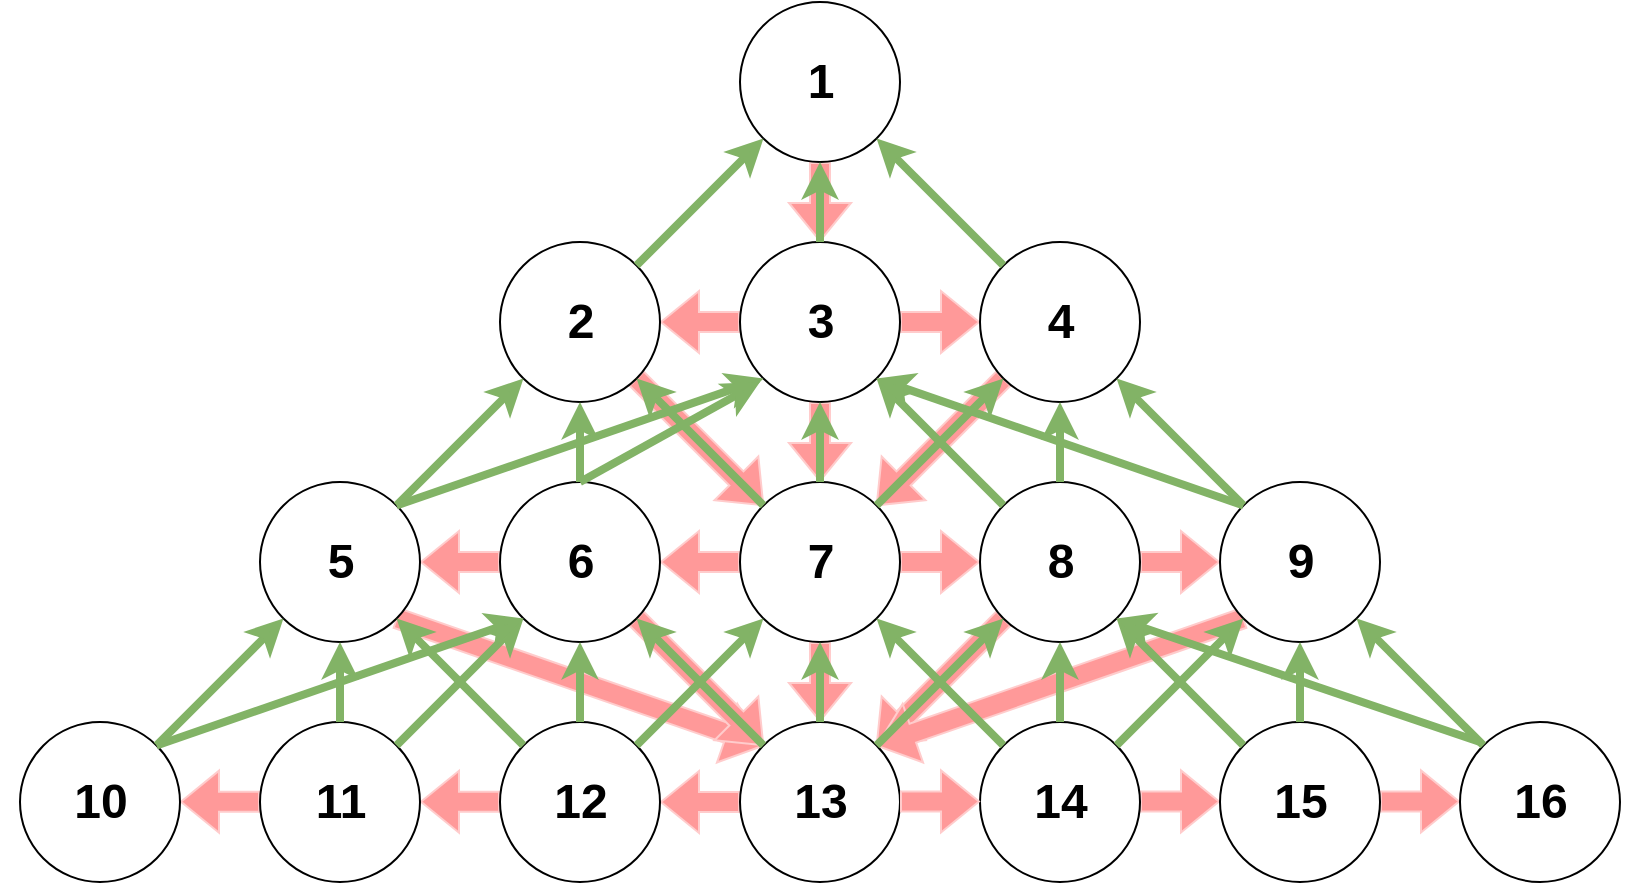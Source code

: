 <mxfile version="25.0.3">
  <diagram name="Страница — 1" id="iwtBzNyH_4DZ5jOQD0vN">
    <mxGraphModel dx="2194" dy="813" grid="1" gridSize="10" guides="1" tooltips="1" connect="1" arrows="1" fold="1" page="1" pageScale="1" pageWidth="827" pageHeight="1169" math="0" shadow="0">
      <root>
        <mxCell id="0" />
        <mxCell id="1" parent="0" />
        <mxCell id="U12bcbfDI1m44Yr_7txC-197" value="" style="shape=flexArrow;endArrow=classic;html=1;rounded=0;exitX=0.5;exitY=1;exitDx=0;exitDy=0;entryX=0.5;entryY=0;entryDx=0;entryDy=0;fillColor=#FF9999;strokeColor=#FFCCCC;" edge="1" parent="1">
          <mxGeometry width="50" height="50" relative="1" as="geometry">
            <mxPoint x="400" y="280" as="sourcePoint" />
            <mxPoint x="400" y="320" as="targetPoint" />
          </mxGeometry>
        </mxCell>
        <mxCell id="U12bcbfDI1m44Yr_7txC-198" value="" style="shape=flexArrow;endArrow=classic;html=1;rounded=0;exitX=0;exitY=0.5;exitDx=0;exitDy=0;entryX=1;entryY=0.5;entryDx=0;entryDy=0;fillColor=#FF9999;strokeColor=#FFCCCC;" edge="1" parent="1">
          <mxGeometry width="50" height="50" relative="1" as="geometry">
            <mxPoint x="360" y="360" as="sourcePoint" />
            <mxPoint x="320" y="360" as="targetPoint" />
          </mxGeometry>
        </mxCell>
        <mxCell id="U12bcbfDI1m44Yr_7txC-199" value="" style="shape=flexArrow;endArrow=classic;html=1;rounded=0;exitX=1;exitY=0.5;exitDx=0;exitDy=0;fillColor=#FF9999;strokeColor=#FFCCCC;" edge="1" parent="1">
          <mxGeometry width="50" height="50" relative="1" as="geometry">
            <mxPoint x="440" y="360" as="sourcePoint" />
            <mxPoint x="480" y="360" as="targetPoint" />
          </mxGeometry>
        </mxCell>
        <mxCell id="U12bcbfDI1m44Yr_7txC-200" value="" style="shape=flexArrow;endArrow=classic;html=1;rounded=0;exitX=0.5;exitY=1;exitDx=0;exitDy=0;entryX=0.5;entryY=0;entryDx=0;entryDy=0;fillColor=#FF9999;strokeColor=#FFCCCC;" edge="1" parent="1">
          <mxGeometry width="50" height="50" relative="1" as="geometry">
            <mxPoint x="400" y="400" as="sourcePoint" />
            <mxPoint x="400" y="440" as="targetPoint" />
          </mxGeometry>
        </mxCell>
        <mxCell id="U12bcbfDI1m44Yr_7txC-201" value="" style="shape=flexArrow;endArrow=classic;html=1;rounded=0;exitX=1;exitY=1;exitDx=0;exitDy=0;entryX=0;entryY=0;entryDx=0;entryDy=0;fillColor=#FF9999;strokeColor=#FFCCCC;" edge="1" parent="1">
          <mxGeometry width="50" height="50" relative="1" as="geometry">
            <mxPoint x="308" y="388" as="sourcePoint" />
            <mxPoint x="372" y="452" as="targetPoint" />
          </mxGeometry>
        </mxCell>
        <mxCell id="U12bcbfDI1m44Yr_7txC-202" value="" style="shape=flexArrow;endArrow=classic;html=1;rounded=0;exitX=0;exitY=1;exitDx=0;exitDy=0;fillColor=#FF9999;strokeColor=#FFCCCC;" edge="1" parent="1">
          <mxGeometry width="50" height="50" relative="1" as="geometry">
            <mxPoint x="492" y="388" as="sourcePoint" />
            <mxPoint x="428" y="452" as="targetPoint" />
          </mxGeometry>
        </mxCell>
        <mxCell id="U12bcbfDI1m44Yr_7txC-203" value="" style="shape=flexArrow;endArrow=classic;html=1;rounded=0;exitX=0;exitY=0.5;exitDx=0;exitDy=0;fillColor=#FF9999;strokeColor=#FFCCCC;" edge="1" parent="1">
          <mxGeometry width="50" height="50" relative="1" as="geometry">
            <mxPoint x="360" y="480" as="sourcePoint" />
            <mxPoint x="320" y="480" as="targetPoint" />
          </mxGeometry>
        </mxCell>
        <mxCell id="U12bcbfDI1m44Yr_7txC-204" value="" style="shape=flexArrow;endArrow=classic;html=1;rounded=0;exitX=0;exitY=0.5;exitDx=0;exitDy=0;entryX=1;entryY=0.5;entryDx=0;entryDy=0;fillColor=#FF9999;strokeColor=#FFCCCC;" edge="1" parent="1">
          <mxGeometry width="50" height="50" relative="1" as="geometry">
            <mxPoint x="240" y="480" as="sourcePoint" />
            <mxPoint x="200" y="480" as="targetPoint" />
          </mxGeometry>
        </mxCell>
        <mxCell id="U12bcbfDI1m44Yr_7txC-205" value="" style="shape=flexArrow;endArrow=classic;html=1;rounded=0;entryX=0;entryY=0.5;entryDx=0;entryDy=0;exitX=1;exitY=0.5;exitDx=0;exitDy=0;fillColor=#FF9999;strokeColor=#FFCCCC;" edge="1" parent="1">
          <mxGeometry width="50" height="50" relative="1" as="geometry">
            <mxPoint x="440" y="480" as="sourcePoint" />
            <mxPoint x="480" y="480" as="targetPoint" />
          </mxGeometry>
        </mxCell>
        <mxCell id="U12bcbfDI1m44Yr_7txC-206" value="" style="shape=flexArrow;endArrow=classic;html=1;rounded=0;entryX=0;entryY=0.5;entryDx=0;entryDy=0;exitX=1;exitY=0.5;exitDx=0;exitDy=0;fillColor=#FF9999;strokeColor=#FFCCCC;" edge="1" parent="1">
          <mxGeometry width="50" height="50" relative="1" as="geometry">
            <mxPoint x="560" y="480" as="sourcePoint" />
            <mxPoint x="600" y="480" as="targetPoint" />
          </mxGeometry>
        </mxCell>
        <mxCell id="U12bcbfDI1m44Yr_7txC-207" value="" style="shape=flexArrow;endArrow=classic;html=1;rounded=0;exitX=1;exitY=1;exitDx=0;exitDy=0;entryX=0;entryY=0;entryDx=0;entryDy=0;fillColor=#FF9999;strokeColor=#FFCCCC;" edge="1" parent="1">
          <mxGeometry width="50" height="50" relative="1" as="geometry">
            <mxPoint x="188" y="508" as="sourcePoint" />
            <mxPoint x="372" y="572" as="targetPoint" />
          </mxGeometry>
        </mxCell>
        <mxCell id="U12bcbfDI1m44Yr_7txC-208" value="" style="shape=flexArrow;endArrow=classic;html=1;rounded=0;exitX=1;exitY=1;exitDx=0;exitDy=0;entryX=0;entryY=0;entryDx=0;entryDy=0;fillColor=#FF9999;strokeColor=#FFCCCC;" edge="1" parent="1">
          <mxGeometry width="50" height="50" relative="1" as="geometry">
            <mxPoint x="308" y="508" as="sourcePoint" />
            <mxPoint x="372" y="572" as="targetPoint" />
          </mxGeometry>
        </mxCell>
        <mxCell id="U12bcbfDI1m44Yr_7txC-209" value="" style="shape=flexArrow;endArrow=classic;html=1;rounded=0;exitX=0.5;exitY=1;exitDx=0;exitDy=0;entryX=0.5;entryY=0;entryDx=0;entryDy=0;fillColor=#FF9999;strokeColor=#FFCCCC;" edge="1" parent="1">
          <mxGeometry width="50" height="50" relative="1" as="geometry">
            <mxPoint x="400" y="520" as="sourcePoint" />
            <mxPoint x="400" y="560" as="targetPoint" />
          </mxGeometry>
        </mxCell>
        <mxCell id="U12bcbfDI1m44Yr_7txC-210" value="" style="shape=flexArrow;endArrow=classic;html=1;rounded=0;entryX=1;entryY=0;entryDx=0;entryDy=0;exitX=0;exitY=1;exitDx=0;exitDy=0;fillColor=#FF9999;strokeColor=#FFCCCC;" edge="1" parent="1">
          <mxGeometry width="50" height="50" relative="1" as="geometry">
            <mxPoint x="492" y="508" as="sourcePoint" />
            <mxPoint x="428" y="572" as="targetPoint" />
          </mxGeometry>
        </mxCell>
        <mxCell id="U12bcbfDI1m44Yr_7txC-211" value="" style="shape=flexArrow;endArrow=classic;html=1;rounded=0;entryX=1;entryY=0;entryDx=0;entryDy=0;exitX=0;exitY=1;exitDx=0;exitDy=0;fillColor=#FF9999;strokeColor=#FFCCCC;" edge="1" parent="1">
          <mxGeometry width="50" height="50" relative="1" as="geometry">
            <mxPoint x="612" y="508" as="sourcePoint" />
            <mxPoint x="428" y="572" as="targetPoint" />
          </mxGeometry>
        </mxCell>
        <mxCell id="U12bcbfDI1m44Yr_7txC-212" value="" style="shape=flexArrow;endArrow=classic;html=1;rounded=0;entryX=1;entryY=0.5;entryDx=0;entryDy=0;exitX=0;exitY=0.5;exitDx=0;exitDy=0;fillColor=#FF9999;strokeColor=#FFCCCC;" edge="1" parent="1">
          <mxGeometry width="50" height="50" relative="1" as="geometry">
            <mxPoint x="360" y="600" as="sourcePoint" />
            <mxPoint x="320" y="600" as="targetPoint" />
          </mxGeometry>
        </mxCell>
        <mxCell id="U12bcbfDI1m44Yr_7txC-213" value="" style="shape=flexArrow;endArrow=classic;html=1;rounded=0;exitX=0;exitY=0.5;exitDx=0;exitDy=0;entryX=1;entryY=0.5;entryDx=0;entryDy=0;fillColor=#FF9999;strokeColor=#FFCCCC;" edge="1" parent="1">
          <mxGeometry width="50" height="50" relative="1" as="geometry">
            <mxPoint x="240" y="599.88" as="sourcePoint" />
            <mxPoint x="200" y="599.88" as="targetPoint" />
          </mxGeometry>
        </mxCell>
        <mxCell id="U12bcbfDI1m44Yr_7txC-214" value="" style="shape=flexArrow;endArrow=classic;html=1;rounded=0;exitX=0;exitY=0.5;exitDx=0;exitDy=0;entryX=1;entryY=0.5;entryDx=0;entryDy=0;fillColor=#FF9999;strokeColor=#FFCCCC;" edge="1" parent="1">
          <mxGeometry width="50" height="50" relative="1" as="geometry">
            <mxPoint x="120" y="599.86" as="sourcePoint" />
            <mxPoint x="80" y="599.86" as="targetPoint" />
          </mxGeometry>
        </mxCell>
        <mxCell id="U12bcbfDI1m44Yr_7txC-216" value="" style="shape=flexArrow;endArrow=classic;html=1;rounded=0;entryX=0;entryY=0.5;entryDx=0;entryDy=0;exitX=1;exitY=0.5;exitDx=0;exitDy=0;fillColor=#FF9999;strokeColor=#FFCCCC;" edge="1" parent="1">
          <mxGeometry width="50" height="50" relative="1" as="geometry">
            <mxPoint x="560" y="599.71" as="sourcePoint" />
            <mxPoint x="600" y="599.71" as="targetPoint" />
          </mxGeometry>
        </mxCell>
        <mxCell id="U12bcbfDI1m44Yr_7txC-217" value="" style="shape=flexArrow;endArrow=classic;html=1;rounded=0;entryX=0;entryY=0.5;entryDx=0;entryDy=0;exitX=1;exitY=0.5;exitDx=0;exitDy=0;fillColor=#FF9999;strokeColor=#FFCCCC;" edge="1" parent="1">
          <mxGeometry width="50" height="50" relative="1" as="geometry">
            <mxPoint x="680" y="599.71" as="sourcePoint" />
            <mxPoint x="720" y="599.71" as="targetPoint" />
          </mxGeometry>
        </mxCell>
        <mxCell id="U12bcbfDI1m44Yr_7txC-1" value="" style="ellipse;whiteSpace=wrap;html=1;aspect=fixed;" vertex="1" parent="1">
          <mxGeometry x="120" y="440" width="80" height="80" as="geometry" />
        </mxCell>
        <mxCell id="U12bcbfDI1m44Yr_7txC-2" value="" style="ellipse;whiteSpace=wrap;html=1;aspect=fixed;" vertex="1" parent="1">
          <mxGeometry x="360" y="440" width="80" height="80" as="geometry" />
        </mxCell>
        <mxCell id="U12bcbfDI1m44Yr_7txC-3" value="" style="ellipse;whiteSpace=wrap;html=1;aspect=fixed;" vertex="1" parent="1">
          <mxGeometry x="480" y="440" width="80" height="80" as="geometry" />
        </mxCell>
        <mxCell id="U12bcbfDI1m44Yr_7txC-4" value="" style="ellipse;whiteSpace=wrap;html=1;aspect=fixed;" vertex="1" parent="1">
          <mxGeometry x="600" y="440" width="80" height="80" as="geometry" />
        </mxCell>
        <mxCell id="U12bcbfDI1m44Yr_7txC-5" value="" style="ellipse;whiteSpace=wrap;html=1;aspect=fixed;" vertex="1" parent="1">
          <mxGeometry x="240" y="440" width="80" height="80" as="geometry" />
        </mxCell>
        <mxCell id="U12bcbfDI1m44Yr_7txC-6" value="" style="ellipse;whiteSpace=wrap;html=1;aspect=fixed;" vertex="1" parent="1">
          <mxGeometry x="240" y="320" width="80" height="80" as="geometry" />
        </mxCell>
        <mxCell id="U12bcbfDI1m44Yr_7txC-7" value="" style="ellipse;whiteSpace=wrap;html=1;aspect=fixed;" vertex="1" parent="1">
          <mxGeometry x="360" y="320" width="80" height="80" as="geometry" />
        </mxCell>
        <mxCell id="U12bcbfDI1m44Yr_7txC-8" value="" style="ellipse;whiteSpace=wrap;html=1;aspect=fixed;" vertex="1" parent="1">
          <mxGeometry x="480" y="320" width="80" height="80" as="geometry" />
        </mxCell>
        <mxCell id="U12bcbfDI1m44Yr_7txC-9" value="" style="ellipse;whiteSpace=wrap;html=1;aspect=fixed;" vertex="1" parent="1">
          <mxGeometry x="360" y="200" width="80" height="80" as="geometry" />
        </mxCell>
        <mxCell id="U12bcbfDI1m44Yr_7txC-10" value="" style="ellipse;whiteSpace=wrap;html=1;aspect=fixed;" vertex="1" parent="1">
          <mxGeometry y="560" width="80" height="80" as="geometry" />
        </mxCell>
        <mxCell id="U12bcbfDI1m44Yr_7txC-11" value="" style="ellipse;whiteSpace=wrap;html=1;aspect=fixed;" vertex="1" parent="1">
          <mxGeometry x="120" y="560" width="80" height="80" as="geometry" />
        </mxCell>
        <mxCell id="U12bcbfDI1m44Yr_7txC-12" value="" style="ellipse;whiteSpace=wrap;html=1;aspect=fixed;" vertex="1" parent="1">
          <mxGeometry x="240" y="560" width="80" height="80" as="geometry" />
        </mxCell>
        <mxCell id="U12bcbfDI1m44Yr_7txC-13" value="" style="ellipse;whiteSpace=wrap;html=1;aspect=fixed;" vertex="1" parent="1">
          <mxGeometry x="360" y="560" width="80" height="80" as="geometry" />
        </mxCell>
        <mxCell id="U12bcbfDI1m44Yr_7txC-14" value="" style="ellipse;whiteSpace=wrap;html=1;aspect=fixed;" vertex="1" parent="1">
          <mxGeometry x="480" y="560" width="80" height="80" as="geometry" />
        </mxCell>
        <mxCell id="U12bcbfDI1m44Yr_7txC-15" value="" style="ellipse;whiteSpace=wrap;html=1;aspect=fixed;" vertex="1" parent="1">
          <mxGeometry x="600" y="560" width="80" height="80" as="geometry" />
        </mxCell>
        <mxCell id="U12bcbfDI1m44Yr_7txC-16" value="" style="ellipse;whiteSpace=wrap;html=1;aspect=fixed;" vertex="1" parent="1">
          <mxGeometry x="720" y="560" width="80" height="80" as="geometry" />
        </mxCell>
        <mxCell id="U12bcbfDI1m44Yr_7txC-19" value="" style="endArrow=classic;html=1;rounded=0;exitX=1;exitY=0;exitDx=0;exitDy=0;fillColor=#d5e8d4;strokeColor=#82b366;strokeWidth=4;" edge="1" parent="1" source="U12bcbfDI1m44Yr_7txC-11" target="U12bcbfDI1m44Yr_7txC-5">
          <mxGeometry width="50" height="50" relative="1" as="geometry">
            <mxPoint x="390" y="510" as="sourcePoint" />
            <mxPoint x="440" y="460" as="targetPoint" />
          </mxGeometry>
        </mxCell>
        <mxCell id="U12bcbfDI1m44Yr_7txC-20" value="" style="endArrow=classic;html=1;rounded=0;exitX=1;exitY=0;exitDx=0;exitDy=0;entryX=0;entryY=1;entryDx=0;entryDy=0;fillColor=#d5e8d4;strokeColor=#82b366;strokeWidth=4;" edge="1" parent="1" source="U12bcbfDI1m44Yr_7txC-10" target="U12bcbfDI1m44Yr_7txC-1">
          <mxGeometry width="50" height="50" relative="1" as="geometry">
            <mxPoint x="390" y="510" as="sourcePoint" />
            <mxPoint x="440" y="460" as="targetPoint" />
          </mxGeometry>
        </mxCell>
        <mxCell id="U12bcbfDI1m44Yr_7txC-21" value="" style="endArrow=classic;html=1;rounded=0;exitX=1;exitY=0;exitDx=0;exitDy=0;entryX=0;entryY=1;entryDx=0;entryDy=0;fillColor=#d5e8d4;strokeColor=#82b366;strokeWidth=4;" edge="1" parent="1" source="U12bcbfDI1m44Yr_7txC-10" target="U12bcbfDI1m44Yr_7txC-5">
          <mxGeometry width="50" height="50" relative="1" as="geometry">
            <mxPoint x="390" y="510" as="sourcePoint" />
            <mxPoint x="440" y="460" as="targetPoint" />
          </mxGeometry>
        </mxCell>
        <mxCell id="U12bcbfDI1m44Yr_7txC-22" value="" style="endArrow=classic;html=1;rounded=0;exitX=0.5;exitY=0;exitDx=0;exitDy=0;entryX=0.5;entryY=1;entryDx=0;entryDy=0;fillColor=#d5e8d4;strokeColor=#82b366;strokeWidth=4;" edge="1" parent="1" source="U12bcbfDI1m44Yr_7txC-11" target="U12bcbfDI1m44Yr_7txC-1">
          <mxGeometry width="50" height="50" relative="1" as="geometry">
            <mxPoint x="390" y="510" as="sourcePoint" />
            <mxPoint x="440" y="460" as="targetPoint" />
          </mxGeometry>
        </mxCell>
        <mxCell id="U12bcbfDI1m44Yr_7txC-23" value="" style="endArrow=classic;html=1;rounded=0;exitX=0.5;exitY=0;exitDx=0;exitDy=0;entryX=0.5;entryY=1;entryDx=0;entryDy=0;fillColor=#d5e8d4;strokeColor=#82b366;strokeWidth=4;" edge="1" parent="1" source="U12bcbfDI1m44Yr_7txC-12" target="U12bcbfDI1m44Yr_7txC-5">
          <mxGeometry width="50" height="50" relative="1" as="geometry">
            <mxPoint x="390" y="510" as="sourcePoint" />
            <mxPoint x="440" y="460" as="targetPoint" />
          </mxGeometry>
        </mxCell>
        <mxCell id="U12bcbfDI1m44Yr_7txC-24" value="" style="endArrow=classic;html=1;rounded=0;exitX=1;exitY=0;exitDx=0;exitDy=0;entryX=0;entryY=1;entryDx=0;entryDy=0;fillColor=#d5e8d4;strokeColor=#82b366;strokeWidth=4;" edge="1" parent="1" source="U12bcbfDI1m44Yr_7txC-12" target="U12bcbfDI1m44Yr_7txC-2">
          <mxGeometry width="50" height="50" relative="1" as="geometry">
            <mxPoint x="390" y="510" as="sourcePoint" />
            <mxPoint x="370" y="520" as="targetPoint" />
          </mxGeometry>
        </mxCell>
        <mxCell id="U12bcbfDI1m44Yr_7txC-25" value="" style="endArrow=classic;html=1;rounded=0;exitX=0.5;exitY=0;exitDx=0;exitDy=0;entryX=0.5;entryY=1;entryDx=0;entryDy=0;fillColor=#d5e8d4;strokeColor=#82b366;strokeWidth=4;" edge="1" parent="1" source="U12bcbfDI1m44Yr_7txC-13" target="U12bcbfDI1m44Yr_7txC-2">
          <mxGeometry width="50" height="50" relative="1" as="geometry">
            <mxPoint x="390" y="510" as="sourcePoint" />
            <mxPoint x="440" y="460" as="targetPoint" />
          </mxGeometry>
        </mxCell>
        <mxCell id="U12bcbfDI1m44Yr_7txC-26" value="" style="endArrow=classic;html=1;rounded=0;exitX=1;exitY=0;exitDx=0;exitDy=0;fillColor=#d5e8d4;strokeColor=#82b366;strokeWidth=4;" edge="1" parent="1" source="U12bcbfDI1m44Yr_7txC-13" target="U12bcbfDI1m44Yr_7txC-3">
          <mxGeometry width="50" height="50" relative="1" as="geometry">
            <mxPoint x="390" y="510" as="sourcePoint" />
            <mxPoint x="440" y="460" as="targetPoint" />
          </mxGeometry>
        </mxCell>
        <mxCell id="U12bcbfDI1m44Yr_7txC-27" value="" style="endArrow=classic;html=1;rounded=0;exitX=0;exitY=0;exitDx=0;exitDy=0;entryX=1;entryY=1;entryDx=0;entryDy=0;fillColor=#d5e8d4;strokeColor=#82b366;strokeWidth=4;" edge="1" parent="1" source="U12bcbfDI1m44Yr_7txC-13" target="U12bcbfDI1m44Yr_7txC-5">
          <mxGeometry width="50" height="50" relative="1" as="geometry">
            <mxPoint x="390" y="510" as="sourcePoint" />
            <mxPoint x="440" y="460" as="targetPoint" />
          </mxGeometry>
        </mxCell>
        <mxCell id="U12bcbfDI1m44Yr_7txC-28" value="" style="endArrow=classic;html=1;rounded=0;exitX=0.5;exitY=0;exitDx=0;exitDy=0;entryX=0.5;entryY=1;entryDx=0;entryDy=0;fillColor=#d5e8d4;strokeColor=#82b366;strokeWidth=4;" edge="1" parent="1" source="U12bcbfDI1m44Yr_7txC-14" target="U12bcbfDI1m44Yr_7txC-3">
          <mxGeometry width="50" height="50" relative="1" as="geometry">
            <mxPoint x="390" y="510" as="sourcePoint" />
            <mxPoint x="440" y="460" as="targetPoint" />
          </mxGeometry>
        </mxCell>
        <mxCell id="U12bcbfDI1m44Yr_7txC-29" value="" style="endArrow=classic;html=1;rounded=0;fillColor=#d5e8d4;strokeColor=#82b366;strokeWidth=4;" edge="1" parent="1" source="U12bcbfDI1m44Yr_7txC-14" target="U12bcbfDI1m44Yr_7txC-2">
          <mxGeometry width="50" height="50" relative="1" as="geometry">
            <mxPoint x="390" y="510" as="sourcePoint" />
            <mxPoint x="440" y="460" as="targetPoint" />
          </mxGeometry>
        </mxCell>
        <mxCell id="U12bcbfDI1m44Yr_7txC-32" value="" style="endArrow=classic;html=1;rounded=0;exitX=1;exitY=0;exitDx=0;exitDy=0;entryX=0;entryY=1;entryDx=0;entryDy=0;fillColor=#d5e8d4;strokeColor=#82b366;strokeWidth=4;" edge="1" parent="1" source="U12bcbfDI1m44Yr_7txC-14" target="U12bcbfDI1m44Yr_7txC-4">
          <mxGeometry width="50" height="50" relative="1" as="geometry">
            <mxPoint x="390" y="510" as="sourcePoint" />
            <mxPoint x="440" y="460" as="targetPoint" />
          </mxGeometry>
        </mxCell>
        <mxCell id="U12bcbfDI1m44Yr_7txC-33" value="" style="endArrow=classic;html=1;rounded=0;exitX=0;exitY=0;exitDx=0;exitDy=0;fillColor=#d5e8d4;strokeColor=#82b366;strokeWidth=4;" edge="1" parent="1" source="U12bcbfDI1m44Yr_7txC-12" target="U12bcbfDI1m44Yr_7txC-1">
          <mxGeometry width="50" height="50" relative="1" as="geometry">
            <mxPoint x="390" y="510" as="sourcePoint" />
            <mxPoint x="440" y="460" as="targetPoint" />
          </mxGeometry>
        </mxCell>
        <mxCell id="U12bcbfDI1m44Yr_7txC-34" value="" style="endArrow=classic;html=1;rounded=0;exitX=0;exitY=0;exitDx=0;exitDy=0;fillColor=#d5e8d4;strokeColor=#82b366;strokeWidth=4;" edge="1" parent="1" source="U12bcbfDI1m44Yr_7txC-15" target="U12bcbfDI1m44Yr_7txC-3">
          <mxGeometry width="50" height="50" relative="1" as="geometry">
            <mxPoint x="390" y="510" as="sourcePoint" />
            <mxPoint x="440" y="460" as="targetPoint" />
          </mxGeometry>
        </mxCell>
        <mxCell id="U12bcbfDI1m44Yr_7txC-35" value="" style="endArrow=classic;html=1;rounded=0;exitX=0.5;exitY=0;exitDx=0;exitDy=0;entryX=0.5;entryY=1;entryDx=0;entryDy=0;fillColor=#d5e8d4;strokeColor=#82b366;strokeWidth=4;" edge="1" parent="1" source="U12bcbfDI1m44Yr_7txC-15" target="U12bcbfDI1m44Yr_7txC-4">
          <mxGeometry width="50" height="50" relative="1" as="geometry">
            <mxPoint x="390" y="510" as="sourcePoint" />
            <mxPoint x="440" y="460" as="targetPoint" />
          </mxGeometry>
        </mxCell>
        <mxCell id="U12bcbfDI1m44Yr_7txC-36" value="" style="endArrow=classic;html=1;rounded=0;exitX=0;exitY=0;exitDx=0;exitDy=0;fillColor=#d5e8d4;strokeColor=#82b366;strokeWidth=4;" edge="1" parent="1" source="U12bcbfDI1m44Yr_7txC-16" target="U12bcbfDI1m44Yr_7txC-4">
          <mxGeometry width="50" height="50" relative="1" as="geometry">
            <mxPoint x="390" y="510" as="sourcePoint" />
            <mxPoint x="440" y="460" as="targetPoint" />
          </mxGeometry>
        </mxCell>
        <mxCell id="U12bcbfDI1m44Yr_7txC-37" value="" style="endArrow=classic;html=1;rounded=0;entryX=1;entryY=1;entryDx=0;entryDy=0;fillColor=#d5e8d4;strokeColor=#82b366;strokeWidth=4;" edge="1" parent="1" target="U12bcbfDI1m44Yr_7txC-3">
          <mxGeometry width="50" height="50" relative="1" as="geometry">
            <mxPoint x="730" y="570" as="sourcePoint" />
            <mxPoint x="440" y="460" as="targetPoint" />
          </mxGeometry>
        </mxCell>
        <mxCell id="U12bcbfDI1m44Yr_7txC-38" value="" style="endArrow=classic;html=1;rounded=0;exitX=1;exitY=0;exitDx=0;exitDy=0;fillColor=#d5e8d4;strokeColor=#82b366;strokeWidth=4;" edge="1" parent="1" source="U12bcbfDI1m44Yr_7txC-1" target="U12bcbfDI1m44Yr_7txC-6">
          <mxGeometry width="50" height="50" relative="1" as="geometry">
            <mxPoint x="390" y="510" as="sourcePoint" />
            <mxPoint x="440" y="460" as="targetPoint" />
          </mxGeometry>
        </mxCell>
        <mxCell id="U12bcbfDI1m44Yr_7txC-39" value="" style="endArrow=classic;html=1;rounded=0;exitX=1;exitY=0;exitDx=0;exitDy=0;entryX=0;entryY=1;entryDx=0;entryDy=0;fillColor=#d5e8d4;strokeColor=#82b366;strokeWidth=4;" edge="1" parent="1" source="U12bcbfDI1m44Yr_7txC-1" target="U12bcbfDI1m44Yr_7txC-7">
          <mxGeometry width="50" height="50" relative="1" as="geometry">
            <mxPoint x="390" y="510" as="sourcePoint" />
            <mxPoint x="440" y="460" as="targetPoint" />
          </mxGeometry>
        </mxCell>
        <mxCell id="U12bcbfDI1m44Yr_7txC-40" value="" style="endArrow=classic;html=1;rounded=0;exitX=0.5;exitY=0;exitDx=0;exitDy=0;entryX=0.5;entryY=1;entryDx=0;entryDy=0;fillColor=#d5e8d4;strokeColor=#82b366;strokeWidth=4;" edge="1" parent="1" source="U12bcbfDI1m44Yr_7txC-5" target="U12bcbfDI1m44Yr_7txC-6">
          <mxGeometry width="50" height="50" relative="1" as="geometry">
            <mxPoint x="390" y="510" as="sourcePoint" />
            <mxPoint x="440" y="460" as="targetPoint" />
          </mxGeometry>
        </mxCell>
        <mxCell id="U12bcbfDI1m44Yr_7txC-41" value="" style="endArrow=classic;html=1;rounded=0;exitX=0.5;exitY=0;exitDx=0;exitDy=0;fillColor=#d5e8d4;strokeColor=#82b366;strokeWidth=4;" edge="1" parent="1" source="U12bcbfDI1m44Yr_7txC-5">
          <mxGeometry width="50" height="50" relative="1" as="geometry">
            <mxPoint x="390" y="510" as="sourcePoint" />
            <mxPoint x="370" y="390" as="targetPoint" />
          </mxGeometry>
        </mxCell>
        <mxCell id="U12bcbfDI1m44Yr_7txC-42" value="" style="endArrow=classic;html=1;rounded=0;exitX=0;exitY=0;exitDx=0;exitDy=0;entryX=1;entryY=1;entryDx=0;entryDy=0;fillColor=#d5e8d4;strokeColor=#82b366;strokeWidth=4;" edge="1" parent="1" source="U12bcbfDI1m44Yr_7txC-2" target="U12bcbfDI1m44Yr_7txC-6">
          <mxGeometry width="50" height="50" relative="1" as="geometry">
            <mxPoint x="390" y="510" as="sourcePoint" />
            <mxPoint x="440" y="460" as="targetPoint" />
          </mxGeometry>
        </mxCell>
        <mxCell id="U12bcbfDI1m44Yr_7txC-43" value="" style="endArrow=classic;html=1;rounded=0;exitX=0.5;exitY=0;exitDx=0;exitDy=0;entryX=0.5;entryY=1;entryDx=0;entryDy=0;fillColor=#d5e8d4;strokeColor=#82b366;strokeWidth=4;" edge="1" parent="1" source="U12bcbfDI1m44Yr_7txC-2" target="U12bcbfDI1m44Yr_7txC-7">
          <mxGeometry width="50" height="50" relative="1" as="geometry">
            <mxPoint x="390" y="510" as="sourcePoint" />
            <mxPoint x="440" y="460" as="targetPoint" />
          </mxGeometry>
        </mxCell>
        <mxCell id="U12bcbfDI1m44Yr_7txC-44" value="" style="endArrow=classic;html=1;rounded=0;exitX=1;exitY=0;exitDx=0;exitDy=0;fillColor=#d5e8d4;strokeColor=#82b366;strokeWidth=4;" edge="1" parent="1" source="U12bcbfDI1m44Yr_7txC-2" target="U12bcbfDI1m44Yr_7txC-8">
          <mxGeometry width="50" height="50" relative="1" as="geometry">
            <mxPoint x="390" y="510" as="sourcePoint" />
            <mxPoint x="440" y="460" as="targetPoint" />
          </mxGeometry>
        </mxCell>
        <mxCell id="U12bcbfDI1m44Yr_7txC-45" value="" style="endArrow=classic;html=1;rounded=0;exitX=0;exitY=0;exitDx=0;exitDy=0;fillColor=#d5e8d4;strokeColor=#82b366;strokeWidth=4;" edge="1" parent="1" source="U12bcbfDI1m44Yr_7txC-3" target="U12bcbfDI1m44Yr_7txC-7">
          <mxGeometry width="50" height="50" relative="1" as="geometry">
            <mxPoint x="390" y="510" as="sourcePoint" />
            <mxPoint x="440" y="460" as="targetPoint" />
          </mxGeometry>
        </mxCell>
        <mxCell id="U12bcbfDI1m44Yr_7txC-46" value="" style="endArrow=classic;html=1;rounded=0;exitX=0.5;exitY=0;exitDx=0;exitDy=0;entryX=0.5;entryY=1;entryDx=0;entryDy=0;fillColor=#d5e8d4;strokeColor=#82b366;strokeWidth=4;" edge="1" parent="1" source="U12bcbfDI1m44Yr_7txC-3" target="U12bcbfDI1m44Yr_7txC-8">
          <mxGeometry width="50" height="50" relative="1" as="geometry">
            <mxPoint x="390" y="510" as="sourcePoint" />
            <mxPoint x="440" y="460" as="targetPoint" />
          </mxGeometry>
        </mxCell>
        <mxCell id="U12bcbfDI1m44Yr_7txC-47" value="" style="endArrow=classic;html=1;rounded=0;exitX=0;exitY=0;exitDx=0;exitDy=0;fillColor=#d5e8d4;strokeColor=#82b366;strokeWidth=4;" edge="1" parent="1" source="U12bcbfDI1m44Yr_7txC-4" target="U12bcbfDI1m44Yr_7txC-8">
          <mxGeometry width="50" height="50" relative="1" as="geometry">
            <mxPoint x="390" y="510" as="sourcePoint" />
            <mxPoint x="440" y="460" as="targetPoint" />
          </mxGeometry>
        </mxCell>
        <mxCell id="U12bcbfDI1m44Yr_7txC-48" value="" style="endArrow=classic;html=1;rounded=0;exitX=0;exitY=0;exitDx=0;exitDy=0;entryX=1;entryY=1;entryDx=0;entryDy=0;fillColor=#d5e8d4;strokeColor=#82b366;strokeWidth=4;" edge="1" parent="1" source="U12bcbfDI1m44Yr_7txC-4" target="U12bcbfDI1m44Yr_7txC-7">
          <mxGeometry width="50" height="50" relative="1" as="geometry">
            <mxPoint x="390" y="510" as="sourcePoint" />
            <mxPoint x="440" y="460" as="targetPoint" />
          </mxGeometry>
        </mxCell>
        <mxCell id="U12bcbfDI1m44Yr_7txC-49" value="" style="endArrow=classic;html=1;rounded=0;exitX=1;exitY=0;exitDx=0;exitDy=0;fillColor=#d5e8d4;strokeColor=#82b366;strokeWidth=4;" edge="1" parent="1" source="U12bcbfDI1m44Yr_7txC-6" target="U12bcbfDI1m44Yr_7txC-9">
          <mxGeometry width="50" height="50" relative="1" as="geometry">
            <mxPoint x="390" y="510" as="sourcePoint" />
            <mxPoint x="440" y="460" as="targetPoint" />
          </mxGeometry>
        </mxCell>
        <mxCell id="U12bcbfDI1m44Yr_7txC-50" value="" style="endArrow=classic;html=1;rounded=0;entryX=0.5;entryY=1;entryDx=0;entryDy=0;exitX=0.5;exitY=0;exitDx=0;exitDy=0;fillColor=#d5e8d4;strokeColor=#82b366;strokeWidth=4;" edge="1" parent="1" source="U12bcbfDI1m44Yr_7txC-7" target="U12bcbfDI1m44Yr_7txC-9">
          <mxGeometry width="50" height="50" relative="1" as="geometry">
            <mxPoint x="390" y="510" as="sourcePoint" />
            <mxPoint x="440" y="460" as="targetPoint" />
          </mxGeometry>
        </mxCell>
        <mxCell id="U12bcbfDI1m44Yr_7txC-51" value="" style="endArrow=classic;html=1;rounded=0;entryX=1;entryY=1;entryDx=0;entryDy=0;exitX=0;exitY=0;exitDx=0;exitDy=0;fillColor=#d5e8d4;strokeColor=#82b366;strokeWidth=4;" edge="1" parent="1" source="U12bcbfDI1m44Yr_7txC-8" target="U12bcbfDI1m44Yr_7txC-9">
          <mxGeometry width="50" height="50" relative="1" as="geometry">
            <mxPoint x="390" y="510" as="sourcePoint" />
            <mxPoint x="440" y="460" as="targetPoint" />
          </mxGeometry>
        </mxCell>
        <mxCell id="U12bcbfDI1m44Yr_7txC-64" value="1" style="text;strokeColor=none;fillColor=none;html=1;fontSize=24;fontStyle=1;verticalAlign=middle;align=center;" vertex="1" parent="1">
          <mxGeometry x="350" y="220" width="100" height="40" as="geometry" />
        </mxCell>
        <mxCell id="U12bcbfDI1m44Yr_7txC-65" value="2" style="text;strokeColor=none;fillColor=none;html=1;fontSize=24;fontStyle=1;verticalAlign=middle;align=center;" vertex="1" parent="1">
          <mxGeometry x="230" y="340" width="100" height="40" as="geometry" />
        </mxCell>
        <mxCell id="U12bcbfDI1m44Yr_7txC-66" value="3" style="text;strokeColor=none;fillColor=none;html=1;fontSize=24;fontStyle=1;verticalAlign=middle;align=center;" vertex="1" parent="1">
          <mxGeometry x="350" y="340" width="100" height="40" as="geometry" />
        </mxCell>
        <mxCell id="U12bcbfDI1m44Yr_7txC-67" value="4" style="text;strokeColor=none;fillColor=none;html=1;fontSize=24;fontStyle=1;verticalAlign=middle;align=center;" vertex="1" parent="1">
          <mxGeometry x="470" y="340" width="100" height="40" as="geometry" />
        </mxCell>
        <mxCell id="U12bcbfDI1m44Yr_7txC-68" value="5" style="text;strokeColor=none;fillColor=none;html=1;fontSize=24;fontStyle=1;verticalAlign=middle;align=center;" vertex="1" parent="1">
          <mxGeometry x="110" y="460" width="100" height="40" as="geometry" />
        </mxCell>
        <mxCell id="U12bcbfDI1m44Yr_7txC-69" value="6" style="text;strokeColor=none;fillColor=none;html=1;fontSize=24;fontStyle=1;verticalAlign=middle;align=center;" vertex="1" parent="1">
          <mxGeometry x="230" y="460" width="100" height="40" as="geometry" />
        </mxCell>
        <mxCell id="U12bcbfDI1m44Yr_7txC-70" value="7" style="text;strokeColor=none;fillColor=none;html=1;fontSize=24;fontStyle=1;verticalAlign=middle;align=center;" vertex="1" parent="1">
          <mxGeometry x="350" y="460" width="100" height="40" as="geometry" />
        </mxCell>
        <mxCell id="U12bcbfDI1m44Yr_7txC-71" value="8" style="text;strokeColor=none;fillColor=none;html=1;fontSize=24;fontStyle=1;verticalAlign=middle;align=center;" vertex="1" parent="1">
          <mxGeometry x="470" y="460" width="100" height="40" as="geometry" />
        </mxCell>
        <mxCell id="U12bcbfDI1m44Yr_7txC-72" value="9" style="text;strokeColor=none;fillColor=none;html=1;fontSize=24;fontStyle=1;verticalAlign=middle;align=center;" vertex="1" parent="1">
          <mxGeometry x="590" y="460" width="100" height="40" as="geometry" />
        </mxCell>
        <mxCell id="U12bcbfDI1m44Yr_7txC-73" value="10" style="text;strokeColor=none;fillColor=none;html=1;fontSize=24;fontStyle=1;verticalAlign=middle;align=center;" vertex="1" parent="1">
          <mxGeometry x="-10" y="580" width="100" height="40" as="geometry" />
        </mxCell>
        <mxCell id="U12bcbfDI1m44Yr_7txC-74" value="11" style="text;strokeColor=none;fillColor=none;html=1;fontSize=24;fontStyle=1;verticalAlign=middle;align=center;" vertex="1" parent="1">
          <mxGeometry x="110" y="580" width="100" height="40" as="geometry" />
        </mxCell>
        <mxCell id="U12bcbfDI1m44Yr_7txC-75" value="12" style="text;strokeColor=none;fillColor=none;html=1;fontSize=24;fontStyle=1;verticalAlign=middle;align=center;" vertex="1" parent="1">
          <mxGeometry x="230" y="580" width="100" height="40" as="geometry" />
        </mxCell>
        <mxCell id="U12bcbfDI1m44Yr_7txC-76" value="13" style="text;strokeColor=none;fillColor=none;html=1;fontSize=24;fontStyle=1;verticalAlign=middle;align=center;" vertex="1" parent="1">
          <mxGeometry x="350" y="580" width="100" height="40" as="geometry" />
        </mxCell>
        <mxCell id="U12bcbfDI1m44Yr_7txC-77" value="14" style="text;strokeColor=none;fillColor=none;html=1;fontSize=24;fontStyle=1;verticalAlign=middle;align=center;" vertex="1" parent="1">
          <mxGeometry x="470" y="580" width="100" height="40" as="geometry" />
        </mxCell>
        <mxCell id="U12bcbfDI1m44Yr_7txC-78" value="15" style="text;strokeColor=none;fillColor=none;html=1;fontSize=24;fontStyle=1;verticalAlign=middle;align=center;" vertex="1" parent="1">
          <mxGeometry x="590" y="580" width="100" height="40" as="geometry" />
        </mxCell>
        <mxCell id="U12bcbfDI1m44Yr_7txC-80" value="16" style="text;strokeColor=none;fillColor=none;html=1;fontSize=24;fontStyle=1;verticalAlign=middle;align=center;" vertex="1" parent="1">
          <mxGeometry x="710" y="580" width="100" height="40" as="geometry" />
        </mxCell>
        <mxCell id="U12bcbfDI1m44Yr_7txC-220" value="" style="shape=flexArrow;endArrow=classic;html=1;rounded=0;entryX=0;entryY=0.5;entryDx=0;entryDy=0;exitX=1;exitY=0.5;exitDx=0;exitDy=0;fillColor=#FF9999;strokeColor=#FFCCCC;" edge="1" parent="1">
          <mxGeometry width="50" height="50" relative="1" as="geometry">
            <mxPoint x="440" y="599.71" as="sourcePoint" />
            <mxPoint x="480" y="599.71" as="targetPoint" />
          </mxGeometry>
        </mxCell>
      </root>
    </mxGraphModel>
  </diagram>
</mxfile>
